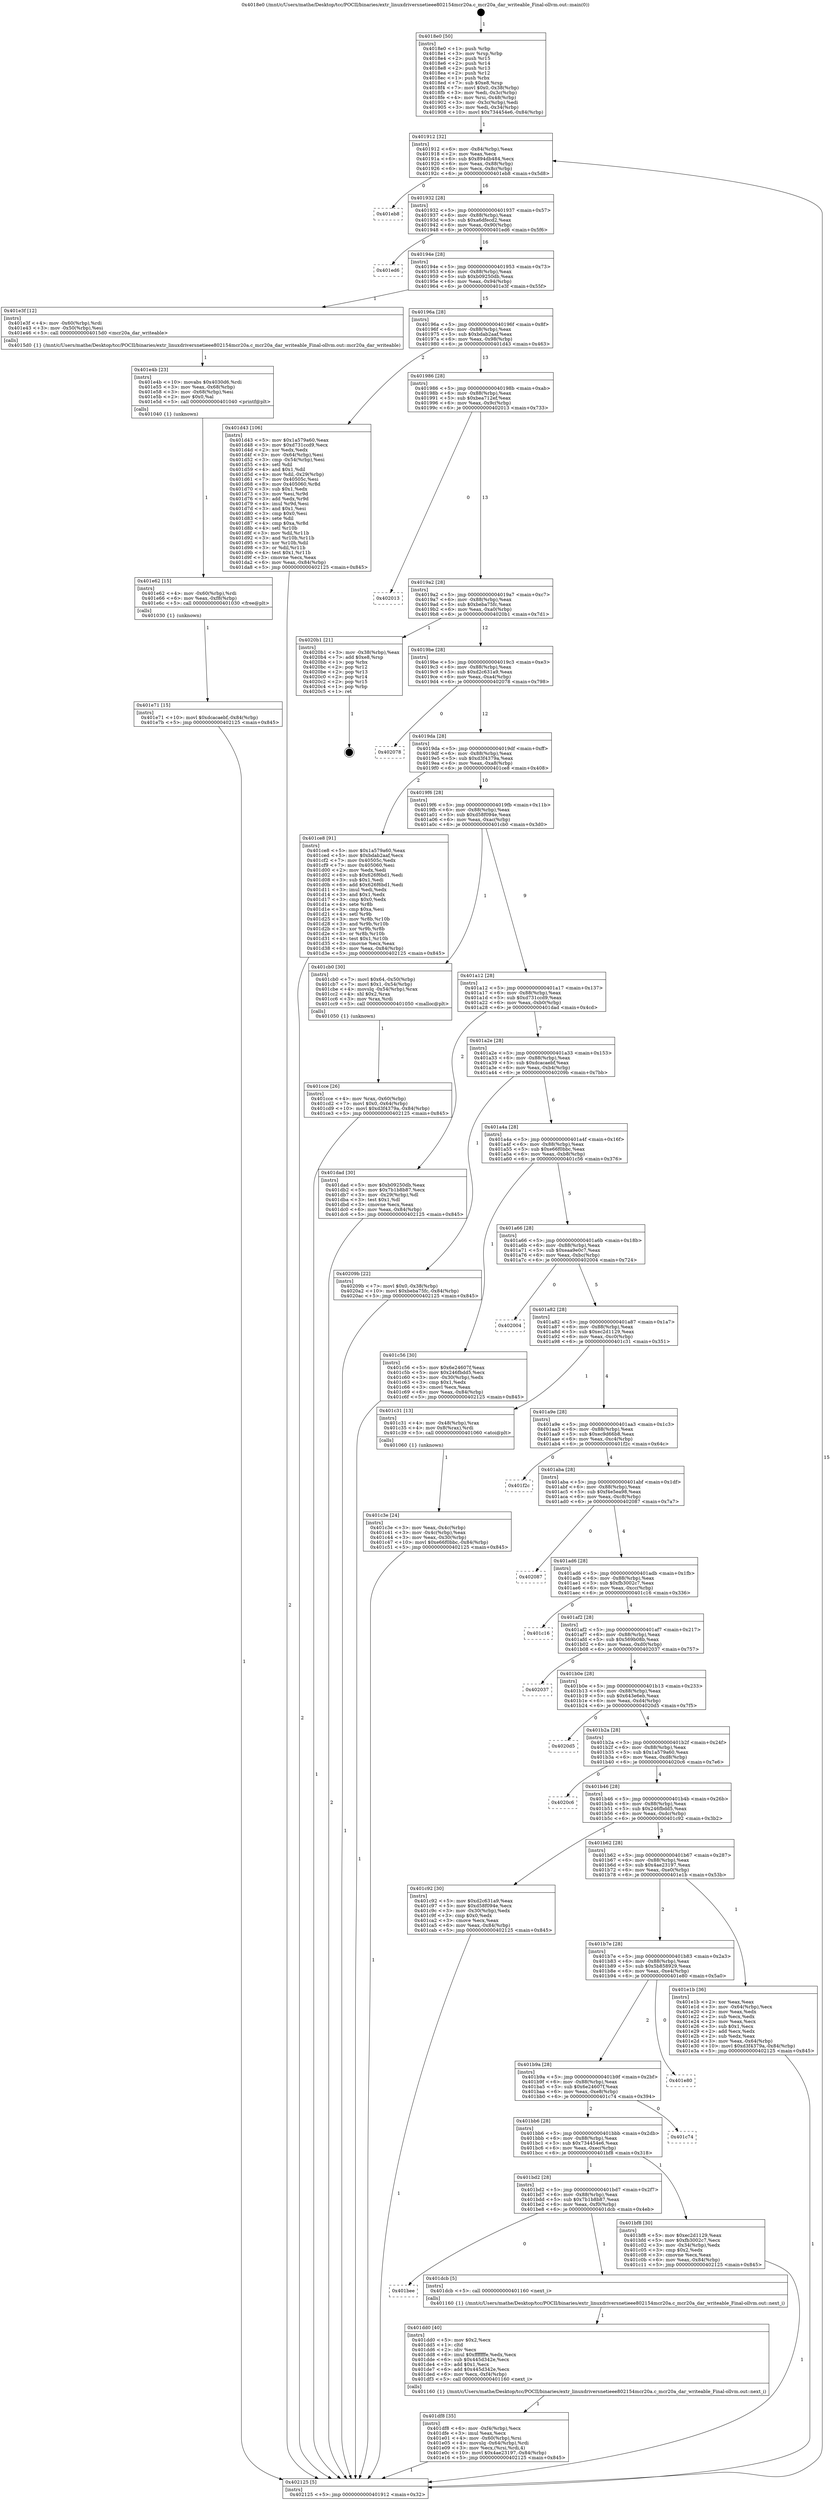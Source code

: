 digraph "0x4018e0" {
  label = "0x4018e0 (/mnt/c/Users/mathe/Desktop/tcc/POCII/binaries/extr_linuxdriversnetieee802154mcr20a.c_mcr20a_dar_writeable_Final-ollvm.out::main(0))"
  labelloc = "t"
  node[shape=record]

  Entry [label="",width=0.3,height=0.3,shape=circle,fillcolor=black,style=filled]
  "0x401912" [label="{
     0x401912 [32]\l
     | [instrs]\l
     &nbsp;&nbsp;0x401912 \<+6\>: mov -0x84(%rbp),%eax\l
     &nbsp;&nbsp;0x401918 \<+2\>: mov %eax,%ecx\l
     &nbsp;&nbsp;0x40191a \<+6\>: sub $0x894db484,%ecx\l
     &nbsp;&nbsp;0x401920 \<+6\>: mov %eax,-0x88(%rbp)\l
     &nbsp;&nbsp;0x401926 \<+6\>: mov %ecx,-0x8c(%rbp)\l
     &nbsp;&nbsp;0x40192c \<+6\>: je 0000000000401eb8 \<main+0x5d8\>\l
  }"]
  "0x401eb8" [label="{
     0x401eb8\l
  }", style=dashed]
  "0x401932" [label="{
     0x401932 [28]\l
     | [instrs]\l
     &nbsp;&nbsp;0x401932 \<+5\>: jmp 0000000000401937 \<main+0x57\>\l
     &nbsp;&nbsp;0x401937 \<+6\>: mov -0x88(%rbp),%eax\l
     &nbsp;&nbsp;0x40193d \<+5\>: sub $0xa6dfecd2,%eax\l
     &nbsp;&nbsp;0x401942 \<+6\>: mov %eax,-0x90(%rbp)\l
     &nbsp;&nbsp;0x401948 \<+6\>: je 0000000000401ed6 \<main+0x5f6\>\l
  }"]
  Exit [label="",width=0.3,height=0.3,shape=circle,fillcolor=black,style=filled,peripheries=2]
  "0x401ed6" [label="{
     0x401ed6\l
  }", style=dashed]
  "0x40194e" [label="{
     0x40194e [28]\l
     | [instrs]\l
     &nbsp;&nbsp;0x40194e \<+5\>: jmp 0000000000401953 \<main+0x73\>\l
     &nbsp;&nbsp;0x401953 \<+6\>: mov -0x88(%rbp),%eax\l
     &nbsp;&nbsp;0x401959 \<+5\>: sub $0xb09250db,%eax\l
     &nbsp;&nbsp;0x40195e \<+6\>: mov %eax,-0x94(%rbp)\l
     &nbsp;&nbsp;0x401964 \<+6\>: je 0000000000401e3f \<main+0x55f\>\l
  }"]
  "0x401e71" [label="{
     0x401e71 [15]\l
     | [instrs]\l
     &nbsp;&nbsp;0x401e71 \<+10\>: movl $0xdcacaebf,-0x84(%rbp)\l
     &nbsp;&nbsp;0x401e7b \<+5\>: jmp 0000000000402125 \<main+0x845\>\l
  }"]
  "0x401e3f" [label="{
     0x401e3f [12]\l
     | [instrs]\l
     &nbsp;&nbsp;0x401e3f \<+4\>: mov -0x60(%rbp),%rdi\l
     &nbsp;&nbsp;0x401e43 \<+3\>: mov -0x50(%rbp),%esi\l
     &nbsp;&nbsp;0x401e46 \<+5\>: call 00000000004015d0 \<mcr20a_dar_writeable\>\l
     | [calls]\l
     &nbsp;&nbsp;0x4015d0 \{1\} (/mnt/c/Users/mathe/Desktop/tcc/POCII/binaries/extr_linuxdriversnetieee802154mcr20a.c_mcr20a_dar_writeable_Final-ollvm.out::mcr20a_dar_writeable)\l
  }"]
  "0x40196a" [label="{
     0x40196a [28]\l
     | [instrs]\l
     &nbsp;&nbsp;0x40196a \<+5\>: jmp 000000000040196f \<main+0x8f\>\l
     &nbsp;&nbsp;0x40196f \<+6\>: mov -0x88(%rbp),%eax\l
     &nbsp;&nbsp;0x401975 \<+5\>: sub $0xbdab2aaf,%eax\l
     &nbsp;&nbsp;0x40197a \<+6\>: mov %eax,-0x98(%rbp)\l
     &nbsp;&nbsp;0x401980 \<+6\>: je 0000000000401d43 \<main+0x463\>\l
  }"]
  "0x401e62" [label="{
     0x401e62 [15]\l
     | [instrs]\l
     &nbsp;&nbsp;0x401e62 \<+4\>: mov -0x60(%rbp),%rdi\l
     &nbsp;&nbsp;0x401e66 \<+6\>: mov %eax,-0xf8(%rbp)\l
     &nbsp;&nbsp;0x401e6c \<+5\>: call 0000000000401030 \<free@plt\>\l
     | [calls]\l
     &nbsp;&nbsp;0x401030 \{1\} (unknown)\l
  }"]
  "0x401d43" [label="{
     0x401d43 [106]\l
     | [instrs]\l
     &nbsp;&nbsp;0x401d43 \<+5\>: mov $0x1a579a60,%eax\l
     &nbsp;&nbsp;0x401d48 \<+5\>: mov $0xd731ccd9,%ecx\l
     &nbsp;&nbsp;0x401d4d \<+2\>: xor %edx,%edx\l
     &nbsp;&nbsp;0x401d4f \<+3\>: mov -0x64(%rbp),%esi\l
     &nbsp;&nbsp;0x401d52 \<+3\>: cmp -0x54(%rbp),%esi\l
     &nbsp;&nbsp;0x401d55 \<+4\>: setl %dil\l
     &nbsp;&nbsp;0x401d59 \<+4\>: and $0x1,%dil\l
     &nbsp;&nbsp;0x401d5d \<+4\>: mov %dil,-0x29(%rbp)\l
     &nbsp;&nbsp;0x401d61 \<+7\>: mov 0x40505c,%esi\l
     &nbsp;&nbsp;0x401d68 \<+8\>: mov 0x405060,%r8d\l
     &nbsp;&nbsp;0x401d70 \<+3\>: sub $0x1,%edx\l
     &nbsp;&nbsp;0x401d73 \<+3\>: mov %esi,%r9d\l
     &nbsp;&nbsp;0x401d76 \<+3\>: add %edx,%r9d\l
     &nbsp;&nbsp;0x401d79 \<+4\>: imul %r9d,%esi\l
     &nbsp;&nbsp;0x401d7d \<+3\>: and $0x1,%esi\l
     &nbsp;&nbsp;0x401d80 \<+3\>: cmp $0x0,%esi\l
     &nbsp;&nbsp;0x401d83 \<+4\>: sete %dil\l
     &nbsp;&nbsp;0x401d87 \<+4\>: cmp $0xa,%r8d\l
     &nbsp;&nbsp;0x401d8b \<+4\>: setl %r10b\l
     &nbsp;&nbsp;0x401d8f \<+3\>: mov %dil,%r11b\l
     &nbsp;&nbsp;0x401d92 \<+3\>: and %r10b,%r11b\l
     &nbsp;&nbsp;0x401d95 \<+3\>: xor %r10b,%dil\l
     &nbsp;&nbsp;0x401d98 \<+3\>: or %dil,%r11b\l
     &nbsp;&nbsp;0x401d9b \<+4\>: test $0x1,%r11b\l
     &nbsp;&nbsp;0x401d9f \<+3\>: cmovne %ecx,%eax\l
     &nbsp;&nbsp;0x401da2 \<+6\>: mov %eax,-0x84(%rbp)\l
     &nbsp;&nbsp;0x401da8 \<+5\>: jmp 0000000000402125 \<main+0x845\>\l
  }"]
  "0x401986" [label="{
     0x401986 [28]\l
     | [instrs]\l
     &nbsp;&nbsp;0x401986 \<+5\>: jmp 000000000040198b \<main+0xab\>\l
     &nbsp;&nbsp;0x40198b \<+6\>: mov -0x88(%rbp),%eax\l
     &nbsp;&nbsp;0x401991 \<+5\>: sub $0xbea712ef,%eax\l
     &nbsp;&nbsp;0x401996 \<+6\>: mov %eax,-0x9c(%rbp)\l
     &nbsp;&nbsp;0x40199c \<+6\>: je 0000000000402013 \<main+0x733\>\l
  }"]
  "0x401e4b" [label="{
     0x401e4b [23]\l
     | [instrs]\l
     &nbsp;&nbsp;0x401e4b \<+10\>: movabs $0x4030d6,%rdi\l
     &nbsp;&nbsp;0x401e55 \<+3\>: mov %eax,-0x68(%rbp)\l
     &nbsp;&nbsp;0x401e58 \<+3\>: mov -0x68(%rbp),%esi\l
     &nbsp;&nbsp;0x401e5b \<+2\>: mov $0x0,%al\l
     &nbsp;&nbsp;0x401e5d \<+5\>: call 0000000000401040 \<printf@plt\>\l
     | [calls]\l
     &nbsp;&nbsp;0x401040 \{1\} (unknown)\l
  }"]
  "0x402013" [label="{
     0x402013\l
  }", style=dashed]
  "0x4019a2" [label="{
     0x4019a2 [28]\l
     | [instrs]\l
     &nbsp;&nbsp;0x4019a2 \<+5\>: jmp 00000000004019a7 \<main+0xc7\>\l
     &nbsp;&nbsp;0x4019a7 \<+6\>: mov -0x88(%rbp),%eax\l
     &nbsp;&nbsp;0x4019ad \<+5\>: sub $0xbeba75fc,%eax\l
     &nbsp;&nbsp;0x4019b2 \<+6\>: mov %eax,-0xa0(%rbp)\l
     &nbsp;&nbsp;0x4019b8 \<+6\>: je 00000000004020b1 \<main+0x7d1\>\l
  }"]
  "0x401df8" [label="{
     0x401df8 [35]\l
     | [instrs]\l
     &nbsp;&nbsp;0x401df8 \<+6\>: mov -0xf4(%rbp),%ecx\l
     &nbsp;&nbsp;0x401dfe \<+3\>: imul %eax,%ecx\l
     &nbsp;&nbsp;0x401e01 \<+4\>: mov -0x60(%rbp),%rsi\l
     &nbsp;&nbsp;0x401e05 \<+4\>: movslq -0x64(%rbp),%rdi\l
     &nbsp;&nbsp;0x401e09 \<+3\>: mov %ecx,(%rsi,%rdi,4)\l
     &nbsp;&nbsp;0x401e0c \<+10\>: movl $0x4ae23197,-0x84(%rbp)\l
     &nbsp;&nbsp;0x401e16 \<+5\>: jmp 0000000000402125 \<main+0x845\>\l
  }"]
  "0x4020b1" [label="{
     0x4020b1 [21]\l
     | [instrs]\l
     &nbsp;&nbsp;0x4020b1 \<+3\>: mov -0x38(%rbp),%eax\l
     &nbsp;&nbsp;0x4020b4 \<+7\>: add $0xe8,%rsp\l
     &nbsp;&nbsp;0x4020bb \<+1\>: pop %rbx\l
     &nbsp;&nbsp;0x4020bc \<+2\>: pop %r12\l
     &nbsp;&nbsp;0x4020be \<+2\>: pop %r13\l
     &nbsp;&nbsp;0x4020c0 \<+2\>: pop %r14\l
     &nbsp;&nbsp;0x4020c2 \<+2\>: pop %r15\l
     &nbsp;&nbsp;0x4020c4 \<+1\>: pop %rbp\l
     &nbsp;&nbsp;0x4020c5 \<+1\>: ret\l
  }"]
  "0x4019be" [label="{
     0x4019be [28]\l
     | [instrs]\l
     &nbsp;&nbsp;0x4019be \<+5\>: jmp 00000000004019c3 \<main+0xe3\>\l
     &nbsp;&nbsp;0x4019c3 \<+6\>: mov -0x88(%rbp),%eax\l
     &nbsp;&nbsp;0x4019c9 \<+5\>: sub $0xd2c631a9,%eax\l
     &nbsp;&nbsp;0x4019ce \<+6\>: mov %eax,-0xa4(%rbp)\l
     &nbsp;&nbsp;0x4019d4 \<+6\>: je 0000000000402078 \<main+0x798\>\l
  }"]
  "0x401dd0" [label="{
     0x401dd0 [40]\l
     | [instrs]\l
     &nbsp;&nbsp;0x401dd0 \<+5\>: mov $0x2,%ecx\l
     &nbsp;&nbsp;0x401dd5 \<+1\>: cltd\l
     &nbsp;&nbsp;0x401dd6 \<+2\>: idiv %ecx\l
     &nbsp;&nbsp;0x401dd8 \<+6\>: imul $0xfffffffe,%edx,%ecx\l
     &nbsp;&nbsp;0x401dde \<+6\>: sub $0x445d342e,%ecx\l
     &nbsp;&nbsp;0x401de4 \<+3\>: add $0x1,%ecx\l
     &nbsp;&nbsp;0x401de7 \<+6\>: add $0x445d342e,%ecx\l
     &nbsp;&nbsp;0x401ded \<+6\>: mov %ecx,-0xf4(%rbp)\l
     &nbsp;&nbsp;0x401df3 \<+5\>: call 0000000000401160 \<next_i\>\l
     | [calls]\l
     &nbsp;&nbsp;0x401160 \{1\} (/mnt/c/Users/mathe/Desktop/tcc/POCII/binaries/extr_linuxdriversnetieee802154mcr20a.c_mcr20a_dar_writeable_Final-ollvm.out::next_i)\l
  }"]
  "0x402078" [label="{
     0x402078\l
  }", style=dashed]
  "0x4019da" [label="{
     0x4019da [28]\l
     | [instrs]\l
     &nbsp;&nbsp;0x4019da \<+5\>: jmp 00000000004019df \<main+0xff\>\l
     &nbsp;&nbsp;0x4019df \<+6\>: mov -0x88(%rbp),%eax\l
     &nbsp;&nbsp;0x4019e5 \<+5\>: sub $0xd3f4379a,%eax\l
     &nbsp;&nbsp;0x4019ea \<+6\>: mov %eax,-0xa8(%rbp)\l
     &nbsp;&nbsp;0x4019f0 \<+6\>: je 0000000000401ce8 \<main+0x408\>\l
  }"]
  "0x401bee" [label="{
     0x401bee\l
  }", style=dashed]
  "0x401ce8" [label="{
     0x401ce8 [91]\l
     | [instrs]\l
     &nbsp;&nbsp;0x401ce8 \<+5\>: mov $0x1a579a60,%eax\l
     &nbsp;&nbsp;0x401ced \<+5\>: mov $0xbdab2aaf,%ecx\l
     &nbsp;&nbsp;0x401cf2 \<+7\>: mov 0x40505c,%edx\l
     &nbsp;&nbsp;0x401cf9 \<+7\>: mov 0x405060,%esi\l
     &nbsp;&nbsp;0x401d00 \<+2\>: mov %edx,%edi\l
     &nbsp;&nbsp;0x401d02 \<+6\>: sub $0x626f6bd1,%edi\l
     &nbsp;&nbsp;0x401d08 \<+3\>: sub $0x1,%edi\l
     &nbsp;&nbsp;0x401d0b \<+6\>: add $0x626f6bd1,%edi\l
     &nbsp;&nbsp;0x401d11 \<+3\>: imul %edi,%edx\l
     &nbsp;&nbsp;0x401d14 \<+3\>: and $0x1,%edx\l
     &nbsp;&nbsp;0x401d17 \<+3\>: cmp $0x0,%edx\l
     &nbsp;&nbsp;0x401d1a \<+4\>: sete %r8b\l
     &nbsp;&nbsp;0x401d1e \<+3\>: cmp $0xa,%esi\l
     &nbsp;&nbsp;0x401d21 \<+4\>: setl %r9b\l
     &nbsp;&nbsp;0x401d25 \<+3\>: mov %r8b,%r10b\l
     &nbsp;&nbsp;0x401d28 \<+3\>: and %r9b,%r10b\l
     &nbsp;&nbsp;0x401d2b \<+3\>: xor %r9b,%r8b\l
     &nbsp;&nbsp;0x401d2e \<+3\>: or %r8b,%r10b\l
     &nbsp;&nbsp;0x401d31 \<+4\>: test $0x1,%r10b\l
     &nbsp;&nbsp;0x401d35 \<+3\>: cmovne %ecx,%eax\l
     &nbsp;&nbsp;0x401d38 \<+6\>: mov %eax,-0x84(%rbp)\l
     &nbsp;&nbsp;0x401d3e \<+5\>: jmp 0000000000402125 \<main+0x845\>\l
  }"]
  "0x4019f6" [label="{
     0x4019f6 [28]\l
     | [instrs]\l
     &nbsp;&nbsp;0x4019f6 \<+5\>: jmp 00000000004019fb \<main+0x11b\>\l
     &nbsp;&nbsp;0x4019fb \<+6\>: mov -0x88(%rbp),%eax\l
     &nbsp;&nbsp;0x401a01 \<+5\>: sub $0xd58f094e,%eax\l
     &nbsp;&nbsp;0x401a06 \<+6\>: mov %eax,-0xac(%rbp)\l
     &nbsp;&nbsp;0x401a0c \<+6\>: je 0000000000401cb0 \<main+0x3d0\>\l
  }"]
  "0x401dcb" [label="{
     0x401dcb [5]\l
     | [instrs]\l
     &nbsp;&nbsp;0x401dcb \<+5\>: call 0000000000401160 \<next_i\>\l
     | [calls]\l
     &nbsp;&nbsp;0x401160 \{1\} (/mnt/c/Users/mathe/Desktop/tcc/POCII/binaries/extr_linuxdriversnetieee802154mcr20a.c_mcr20a_dar_writeable_Final-ollvm.out::next_i)\l
  }"]
  "0x401cb0" [label="{
     0x401cb0 [30]\l
     | [instrs]\l
     &nbsp;&nbsp;0x401cb0 \<+7\>: movl $0x64,-0x50(%rbp)\l
     &nbsp;&nbsp;0x401cb7 \<+7\>: movl $0x1,-0x54(%rbp)\l
     &nbsp;&nbsp;0x401cbe \<+4\>: movslq -0x54(%rbp),%rax\l
     &nbsp;&nbsp;0x401cc2 \<+4\>: shl $0x2,%rax\l
     &nbsp;&nbsp;0x401cc6 \<+3\>: mov %rax,%rdi\l
     &nbsp;&nbsp;0x401cc9 \<+5\>: call 0000000000401050 \<malloc@plt\>\l
     | [calls]\l
     &nbsp;&nbsp;0x401050 \{1\} (unknown)\l
  }"]
  "0x401a12" [label="{
     0x401a12 [28]\l
     | [instrs]\l
     &nbsp;&nbsp;0x401a12 \<+5\>: jmp 0000000000401a17 \<main+0x137\>\l
     &nbsp;&nbsp;0x401a17 \<+6\>: mov -0x88(%rbp),%eax\l
     &nbsp;&nbsp;0x401a1d \<+5\>: sub $0xd731ccd9,%eax\l
     &nbsp;&nbsp;0x401a22 \<+6\>: mov %eax,-0xb0(%rbp)\l
     &nbsp;&nbsp;0x401a28 \<+6\>: je 0000000000401dad \<main+0x4cd\>\l
  }"]
  "0x401cce" [label="{
     0x401cce [26]\l
     | [instrs]\l
     &nbsp;&nbsp;0x401cce \<+4\>: mov %rax,-0x60(%rbp)\l
     &nbsp;&nbsp;0x401cd2 \<+7\>: movl $0x0,-0x64(%rbp)\l
     &nbsp;&nbsp;0x401cd9 \<+10\>: movl $0xd3f4379a,-0x84(%rbp)\l
     &nbsp;&nbsp;0x401ce3 \<+5\>: jmp 0000000000402125 \<main+0x845\>\l
  }"]
  "0x401dad" [label="{
     0x401dad [30]\l
     | [instrs]\l
     &nbsp;&nbsp;0x401dad \<+5\>: mov $0xb09250db,%eax\l
     &nbsp;&nbsp;0x401db2 \<+5\>: mov $0x7b1b8b87,%ecx\l
     &nbsp;&nbsp;0x401db7 \<+3\>: mov -0x29(%rbp),%dl\l
     &nbsp;&nbsp;0x401dba \<+3\>: test $0x1,%dl\l
     &nbsp;&nbsp;0x401dbd \<+3\>: cmovne %ecx,%eax\l
     &nbsp;&nbsp;0x401dc0 \<+6\>: mov %eax,-0x84(%rbp)\l
     &nbsp;&nbsp;0x401dc6 \<+5\>: jmp 0000000000402125 \<main+0x845\>\l
  }"]
  "0x401a2e" [label="{
     0x401a2e [28]\l
     | [instrs]\l
     &nbsp;&nbsp;0x401a2e \<+5\>: jmp 0000000000401a33 \<main+0x153\>\l
     &nbsp;&nbsp;0x401a33 \<+6\>: mov -0x88(%rbp),%eax\l
     &nbsp;&nbsp;0x401a39 \<+5\>: sub $0xdcacaebf,%eax\l
     &nbsp;&nbsp;0x401a3e \<+6\>: mov %eax,-0xb4(%rbp)\l
     &nbsp;&nbsp;0x401a44 \<+6\>: je 000000000040209b \<main+0x7bb\>\l
  }"]
  "0x401c3e" [label="{
     0x401c3e [24]\l
     | [instrs]\l
     &nbsp;&nbsp;0x401c3e \<+3\>: mov %eax,-0x4c(%rbp)\l
     &nbsp;&nbsp;0x401c41 \<+3\>: mov -0x4c(%rbp),%eax\l
     &nbsp;&nbsp;0x401c44 \<+3\>: mov %eax,-0x30(%rbp)\l
     &nbsp;&nbsp;0x401c47 \<+10\>: movl $0xe66f0bbc,-0x84(%rbp)\l
     &nbsp;&nbsp;0x401c51 \<+5\>: jmp 0000000000402125 \<main+0x845\>\l
  }"]
  "0x40209b" [label="{
     0x40209b [22]\l
     | [instrs]\l
     &nbsp;&nbsp;0x40209b \<+7\>: movl $0x0,-0x38(%rbp)\l
     &nbsp;&nbsp;0x4020a2 \<+10\>: movl $0xbeba75fc,-0x84(%rbp)\l
     &nbsp;&nbsp;0x4020ac \<+5\>: jmp 0000000000402125 \<main+0x845\>\l
  }"]
  "0x401a4a" [label="{
     0x401a4a [28]\l
     | [instrs]\l
     &nbsp;&nbsp;0x401a4a \<+5\>: jmp 0000000000401a4f \<main+0x16f\>\l
     &nbsp;&nbsp;0x401a4f \<+6\>: mov -0x88(%rbp),%eax\l
     &nbsp;&nbsp;0x401a55 \<+5\>: sub $0xe66f0bbc,%eax\l
     &nbsp;&nbsp;0x401a5a \<+6\>: mov %eax,-0xb8(%rbp)\l
     &nbsp;&nbsp;0x401a60 \<+6\>: je 0000000000401c56 \<main+0x376\>\l
  }"]
  "0x4018e0" [label="{
     0x4018e0 [50]\l
     | [instrs]\l
     &nbsp;&nbsp;0x4018e0 \<+1\>: push %rbp\l
     &nbsp;&nbsp;0x4018e1 \<+3\>: mov %rsp,%rbp\l
     &nbsp;&nbsp;0x4018e4 \<+2\>: push %r15\l
     &nbsp;&nbsp;0x4018e6 \<+2\>: push %r14\l
     &nbsp;&nbsp;0x4018e8 \<+2\>: push %r13\l
     &nbsp;&nbsp;0x4018ea \<+2\>: push %r12\l
     &nbsp;&nbsp;0x4018ec \<+1\>: push %rbx\l
     &nbsp;&nbsp;0x4018ed \<+7\>: sub $0xe8,%rsp\l
     &nbsp;&nbsp;0x4018f4 \<+7\>: movl $0x0,-0x38(%rbp)\l
     &nbsp;&nbsp;0x4018fb \<+3\>: mov %edi,-0x3c(%rbp)\l
     &nbsp;&nbsp;0x4018fe \<+4\>: mov %rsi,-0x48(%rbp)\l
     &nbsp;&nbsp;0x401902 \<+3\>: mov -0x3c(%rbp),%edi\l
     &nbsp;&nbsp;0x401905 \<+3\>: mov %edi,-0x34(%rbp)\l
     &nbsp;&nbsp;0x401908 \<+10\>: movl $0x734454e6,-0x84(%rbp)\l
  }"]
  "0x401c56" [label="{
     0x401c56 [30]\l
     | [instrs]\l
     &nbsp;&nbsp;0x401c56 \<+5\>: mov $0x6e24607f,%eax\l
     &nbsp;&nbsp;0x401c5b \<+5\>: mov $0x246fbdd5,%ecx\l
     &nbsp;&nbsp;0x401c60 \<+3\>: mov -0x30(%rbp),%edx\l
     &nbsp;&nbsp;0x401c63 \<+3\>: cmp $0x1,%edx\l
     &nbsp;&nbsp;0x401c66 \<+3\>: cmovl %ecx,%eax\l
     &nbsp;&nbsp;0x401c69 \<+6\>: mov %eax,-0x84(%rbp)\l
     &nbsp;&nbsp;0x401c6f \<+5\>: jmp 0000000000402125 \<main+0x845\>\l
  }"]
  "0x401a66" [label="{
     0x401a66 [28]\l
     | [instrs]\l
     &nbsp;&nbsp;0x401a66 \<+5\>: jmp 0000000000401a6b \<main+0x18b\>\l
     &nbsp;&nbsp;0x401a6b \<+6\>: mov -0x88(%rbp),%eax\l
     &nbsp;&nbsp;0x401a71 \<+5\>: sub $0xeaa9e0c7,%eax\l
     &nbsp;&nbsp;0x401a76 \<+6\>: mov %eax,-0xbc(%rbp)\l
     &nbsp;&nbsp;0x401a7c \<+6\>: je 0000000000402004 \<main+0x724\>\l
  }"]
  "0x402125" [label="{
     0x402125 [5]\l
     | [instrs]\l
     &nbsp;&nbsp;0x402125 \<+5\>: jmp 0000000000401912 \<main+0x32\>\l
  }"]
  "0x402004" [label="{
     0x402004\l
  }", style=dashed]
  "0x401a82" [label="{
     0x401a82 [28]\l
     | [instrs]\l
     &nbsp;&nbsp;0x401a82 \<+5\>: jmp 0000000000401a87 \<main+0x1a7\>\l
     &nbsp;&nbsp;0x401a87 \<+6\>: mov -0x88(%rbp),%eax\l
     &nbsp;&nbsp;0x401a8d \<+5\>: sub $0xec2d1129,%eax\l
     &nbsp;&nbsp;0x401a92 \<+6\>: mov %eax,-0xc0(%rbp)\l
     &nbsp;&nbsp;0x401a98 \<+6\>: je 0000000000401c31 \<main+0x351\>\l
  }"]
  "0x401bd2" [label="{
     0x401bd2 [28]\l
     | [instrs]\l
     &nbsp;&nbsp;0x401bd2 \<+5\>: jmp 0000000000401bd7 \<main+0x2f7\>\l
     &nbsp;&nbsp;0x401bd7 \<+6\>: mov -0x88(%rbp),%eax\l
     &nbsp;&nbsp;0x401bdd \<+5\>: sub $0x7b1b8b87,%eax\l
     &nbsp;&nbsp;0x401be2 \<+6\>: mov %eax,-0xf0(%rbp)\l
     &nbsp;&nbsp;0x401be8 \<+6\>: je 0000000000401dcb \<main+0x4eb\>\l
  }"]
  "0x401c31" [label="{
     0x401c31 [13]\l
     | [instrs]\l
     &nbsp;&nbsp;0x401c31 \<+4\>: mov -0x48(%rbp),%rax\l
     &nbsp;&nbsp;0x401c35 \<+4\>: mov 0x8(%rax),%rdi\l
     &nbsp;&nbsp;0x401c39 \<+5\>: call 0000000000401060 \<atoi@plt\>\l
     | [calls]\l
     &nbsp;&nbsp;0x401060 \{1\} (unknown)\l
  }"]
  "0x401a9e" [label="{
     0x401a9e [28]\l
     | [instrs]\l
     &nbsp;&nbsp;0x401a9e \<+5\>: jmp 0000000000401aa3 \<main+0x1c3\>\l
     &nbsp;&nbsp;0x401aa3 \<+6\>: mov -0x88(%rbp),%eax\l
     &nbsp;&nbsp;0x401aa9 \<+5\>: sub $0xec9d66b8,%eax\l
     &nbsp;&nbsp;0x401aae \<+6\>: mov %eax,-0xc4(%rbp)\l
     &nbsp;&nbsp;0x401ab4 \<+6\>: je 0000000000401f2c \<main+0x64c\>\l
  }"]
  "0x401bf8" [label="{
     0x401bf8 [30]\l
     | [instrs]\l
     &nbsp;&nbsp;0x401bf8 \<+5\>: mov $0xec2d1129,%eax\l
     &nbsp;&nbsp;0x401bfd \<+5\>: mov $0xfb3002c7,%ecx\l
     &nbsp;&nbsp;0x401c02 \<+3\>: mov -0x34(%rbp),%edx\l
     &nbsp;&nbsp;0x401c05 \<+3\>: cmp $0x2,%edx\l
     &nbsp;&nbsp;0x401c08 \<+3\>: cmovne %ecx,%eax\l
     &nbsp;&nbsp;0x401c0b \<+6\>: mov %eax,-0x84(%rbp)\l
     &nbsp;&nbsp;0x401c11 \<+5\>: jmp 0000000000402125 \<main+0x845\>\l
  }"]
  "0x401f2c" [label="{
     0x401f2c\l
  }", style=dashed]
  "0x401aba" [label="{
     0x401aba [28]\l
     | [instrs]\l
     &nbsp;&nbsp;0x401aba \<+5\>: jmp 0000000000401abf \<main+0x1df\>\l
     &nbsp;&nbsp;0x401abf \<+6\>: mov -0x88(%rbp),%eax\l
     &nbsp;&nbsp;0x401ac5 \<+5\>: sub $0xf4e5ea98,%eax\l
     &nbsp;&nbsp;0x401aca \<+6\>: mov %eax,-0xc8(%rbp)\l
     &nbsp;&nbsp;0x401ad0 \<+6\>: je 0000000000402087 \<main+0x7a7\>\l
  }"]
  "0x401bb6" [label="{
     0x401bb6 [28]\l
     | [instrs]\l
     &nbsp;&nbsp;0x401bb6 \<+5\>: jmp 0000000000401bbb \<main+0x2db\>\l
     &nbsp;&nbsp;0x401bbb \<+6\>: mov -0x88(%rbp),%eax\l
     &nbsp;&nbsp;0x401bc1 \<+5\>: sub $0x734454e6,%eax\l
     &nbsp;&nbsp;0x401bc6 \<+6\>: mov %eax,-0xec(%rbp)\l
     &nbsp;&nbsp;0x401bcc \<+6\>: je 0000000000401bf8 \<main+0x318\>\l
  }"]
  "0x402087" [label="{
     0x402087\l
  }", style=dashed]
  "0x401ad6" [label="{
     0x401ad6 [28]\l
     | [instrs]\l
     &nbsp;&nbsp;0x401ad6 \<+5\>: jmp 0000000000401adb \<main+0x1fb\>\l
     &nbsp;&nbsp;0x401adb \<+6\>: mov -0x88(%rbp),%eax\l
     &nbsp;&nbsp;0x401ae1 \<+5\>: sub $0xfb3002c7,%eax\l
     &nbsp;&nbsp;0x401ae6 \<+6\>: mov %eax,-0xcc(%rbp)\l
     &nbsp;&nbsp;0x401aec \<+6\>: je 0000000000401c16 \<main+0x336\>\l
  }"]
  "0x401c74" [label="{
     0x401c74\l
  }", style=dashed]
  "0x401c16" [label="{
     0x401c16\l
  }", style=dashed]
  "0x401af2" [label="{
     0x401af2 [28]\l
     | [instrs]\l
     &nbsp;&nbsp;0x401af2 \<+5\>: jmp 0000000000401af7 \<main+0x217\>\l
     &nbsp;&nbsp;0x401af7 \<+6\>: mov -0x88(%rbp),%eax\l
     &nbsp;&nbsp;0x401afd \<+5\>: sub $0x569b08b,%eax\l
     &nbsp;&nbsp;0x401b02 \<+6\>: mov %eax,-0xd0(%rbp)\l
     &nbsp;&nbsp;0x401b08 \<+6\>: je 0000000000402037 \<main+0x757\>\l
  }"]
  "0x401b9a" [label="{
     0x401b9a [28]\l
     | [instrs]\l
     &nbsp;&nbsp;0x401b9a \<+5\>: jmp 0000000000401b9f \<main+0x2bf\>\l
     &nbsp;&nbsp;0x401b9f \<+6\>: mov -0x88(%rbp),%eax\l
     &nbsp;&nbsp;0x401ba5 \<+5\>: sub $0x6e24607f,%eax\l
     &nbsp;&nbsp;0x401baa \<+6\>: mov %eax,-0xe8(%rbp)\l
     &nbsp;&nbsp;0x401bb0 \<+6\>: je 0000000000401c74 \<main+0x394\>\l
  }"]
  "0x402037" [label="{
     0x402037\l
  }", style=dashed]
  "0x401b0e" [label="{
     0x401b0e [28]\l
     | [instrs]\l
     &nbsp;&nbsp;0x401b0e \<+5\>: jmp 0000000000401b13 \<main+0x233\>\l
     &nbsp;&nbsp;0x401b13 \<+6\>: mov -0x88(%rbp),%eax\l
     &nbsp;&nbsp;0x401b19 \<+5\>: sub $0x643e6eb,%eax\l
     &nbsp;&nbsp;0x401b1e \<+6\>: mov %eax,-0xd4(%rbp)\l
     &nbsp;&nbsp;0x401b24 \<+6\>: je 00000000004020d5 \<main+0x7f5\>\l
  }"]
  "0x401e80" [label="{
     0x401e80\l
  }", style=dashed]
  "0x4020d5" [label="{
     0x4020d5\l
  }", style=dashed]
  "0x401b2a" [label="{
     0x401b2a [28]\l
     | [instrs]\l
     &nbsp;&nbsp;0x401b2a \<+5\>: jmp 0000000000401b2f \<main+0x24f\>\l
     &nbsp;&nbsp;0x401b2f \<+6\>: mov -0x88(%rbp),%eax\l
     &nbsp;&nbsp;0x401b35 \<+5\>: sub $0x1a579a60,%eax\l
     &nbsp;&nbsp;0x401b3a \<+6\>: mov %eax,-0xd8(%rbp)\l
     &nbsp;&nbsp;0x401b40 \<+6\>: je 00000000004020c6 \<main+0x7e6\>\l
  }"]
  "0x401b7e" [label="{
     0x401b7e [28]\l
     | [instrs]\l
     &nbsp;&nbsp;0x401b7e \<+5\>: jmp 0000000000401b83 \<main+0x2a3\>\l
     &nbsp;&nbsp;0x401b83 \<+6\>: mov -0x88(%rbp),%eax\l
     &nbsp;&nbsp;0x401b89 \<+5\>: sub $0x5b858929,%eax\l
     &nbsp;&nbsp;0x401b8e \<+6\>: mov %eax,-0xe4(%rbp)\l
     &nbsp;&nbsp;0x401b94 \<+6\>: je 0000000000401e80 \<main+0x5a0\>\l
  }"]
  "0x4020c6" [label="{
     0x4020c6\l
  }", style=dashed]
  "0x401b46" [label="{
     0x401b46 [28]\l
     | [instrs]\l
     &nbsp;&nbsp;0x401b46 \<+5\>: jmp 0000000000401b4b \<main+0x26b\>\l
     &nbsp;&nbsp;0x401b4b \<+6\>: mov -0x88(%rbp),%eax\l
     &nbsp;&nbsp;0x401b51 \<+5\>: sub $0x246fbdd5,%eax\l
     &nbsp;&nbsp;0x401b56 \<+6\>: mov %eax,-0xdc(%rbp)\l
     &nbsp;&nbsp;0x401b5c \<+6\>: je 0000000000401c92 \<main+0x3b2\>\l
  }"]
  "0x401e1b" [label="{
     0x401e1b [36]\l
     | [instrs]\l
     &nbsp;&nbsp;0x401e1b \<+2\>: xor %eax,%eax\l
     &nbsp;&nbsp;0x401e1d \<+3\>: mov -0x64(%rbp),%ecx\l
     &nbsp;&nbsp;0x401e20 \<+2\>: mov %eax,%edx\l
     &nbsp;&nbsp;0x401e22 \<+2\>: sub %ecx,%edx\l
     &nbsp;&nbsp;0x401e24 \<+2\>: mov %eax,%ecx\l
     &nbsp;&nbsp;0x401e26 \<+3\>: sub $0x1,%ecx\l
     &nbsp;&nbsp;0x401e29 \<+2\>: add %ecx,%edx\l
     &nbsp;&nbsp;0x401e2b \<+2\>: sub %edx,%eax\l
     &nbsp;&nbsp;0x401e2d \<+3\>: mov %eax,-0x64(%rbp)\l
     &nbsp;&nbsp;0x401e30 \<+10\>: movl $0xd3f4379a,-0x84(%rbp)\l
     &nbsp;&nbsp;0x401e3a \<+5\>: jmp 0000000000402125 \<main+0x845\>\l
  }"]
  "0x401c92" [label="{
     0x401c92 [30]\l
     | [instrs]\l
     &nbsp;&nbsp;0x401c92 \<+5\>: mov $0xd2c631a9,%eax\l
     &nbsp;&nbsp;0x401c97 \<+5\>: mov $0xd58f094e,%ecx\l
     &nbsp;&nbsp;0x401c9c \<+3\>: mov -0x30(%rbp),%edx\l
     &nbsp;&nbsp;0x401c9f \<+3\>: cmp $0x0,%edx\l
     &nbsp;&nbsp;0x401ca2 \<+3\>: cmove %ecx,%eax\l
     &nbsp;&nbsp;0x401ca5 \<+6\>: mov %eax,-0x84(%rbp)\l
     &nbsp;&nbsp;0x401cab \<+5\>: jmp 0000000000402125 \<main+0x845\>\l
  }"]
  "0x401b62" [label="{
     0x401b62 [28]\l
     | [instrs]\l
     &nbsp;&nbsp;0x401b62 \<+5\>: jmp 0000000000401b67 \<main+0x287\>\l
     &nbsp;&nbsp;0x401b67 \<+6\>: mov -0x88(%rbp),%eax\l
     &nbsp;&nbsp;0x401b6d \<+5\>: sub $0x4ae23197,%eax\l
     &nbsp;&nbsp;0x401b72 \<+6\>: mov %eax,-0xe0(%rbp)\l
     &nbsp;&nbsp;0x401b78 \<+6\>: je 0000000000401e1b \<main+0x53b\>\l
  }"]
  Entry -> "0x4018e0" [label=" 1"]
  "0x401912" -> "0x401eb8" [label=" 0"]
  "0x401912" -> "0x401932" [label=" 16"]
  "0x4020b1" -> Exit [label=" 1"]
  "0x401932" -> "0x401ed6" [label=" 0"]
  "0x401932" -> "0x40194e" [label=" 16"]
  "0x40209b" -> "0x402125" [label=" 1"]
  "0x40194e" -> "0x401e3f" [label=" 1"]
  "0x40194e" -> "0x40196a" [label=" 15"]
  "0x401e71" -> "0x402125" [label=" 1"]
  "0x40196a" -> "0x401d43" [label=" 2"]
  "0x40196a" -> "0x401986" [label=" 13"]
  "0x401e62" -> "0x401e71" [label=" 1"]
  "0x401986" -> "0x402013" [label=" 0"]
  "0x401986" -> "0x4019a2" [label=" 13"]
  "0x401e4b" -> "0x401e62" [label=" 1"]
  "0x4019a2" -> "0x4020b1" [label=" 1"]
  "0x4019a2" -> "0x4019be" [label=" 12"]
  "0x401e3f" -> "0x401e4b" [label=" 1"]
  "0x4019be" -> "0x402078" [label=" 0"]
  "0x4019be" -> "0x4019da" [label=" 12"]
  "0x401e1b" -> "0x402125" [label=" 1"]
  "0x4019da" -> "0x401ce8" [label=" 2"]
  "0x4019da" -> "0x4019f6" [label=" 10"]
  "0x401df8" -> "0x402125" [label=" 1"]
  "0x4019f6" -> "0x401cb0" [label=" 1"]
  "0x4019f6" -> "0x401a12" [label=" 9"]
  "0x401dd0" -> "0x401df8" [label=" 1"]
  "0x401a12" -> "0x401dad" [label=" 2"]
  "0x401a12" -> "0x401a2e" [label=" 7"]
  "0x401bd2" -> "0x401bee" [label=" 0"]
  "0x401a2e" -> "0x40209b" [label=" 1"]
  "0x401a2e" -> "0x401a4a" [label=" 6"]
  "0x401bd2" -> "0x401dcb" [label=" 1"]
  "0x401a4a" -> "0x401c56" [label=" 1"]
  "0x401a4a" -> "0x401a66" [label=" 5"]
  "0x401dcb" -> "0x401dd0" [label=" 1"]
  "0x401a66" -> "0x402004" [label=" 0"]
  "0x401a66" -> "0x401a82" [label=" 5"]
  "0x401dad" -> "0x402125" [label=" 2"]
  "0x401a82" -> "0x401c31" [label=" 1"]
  "0x401a82" -> "0x401a9e" [label=" 4"]
  "0x401d43" -> "0x402125" [label=" 2"]
  "0x401a9e" -> "0x401f2c" [label=" 0"]
  "0x401a9e" -> "0x401aba" [label=" 4"]
  "0x401ce8" -> "0x402125" [label=" 2"]
  "0x401aba" -> "0x402087" [label=" 0"]
  "0x401aba" -> "0x401ad6" [label=" 4"]
  "0x401cb0" -> "0x401cce" [label=" 1"]
  "0x401ad6" -> "0x401c16" [label=" 0"]
  "0x401ad6" -> "0x401af2" [label=" 4"]
  "0x401c92" -> "0x402125" [label=" 1"]
  "0x401af2" -> "0x402037" [label=" 0"]
  "0x401af2" -> "0x401b0e" [label=" 4"]
  "0x401c3e" -> "0x402125" [label=" 1"]
  "0x401b0e" -> "0x4020d5" [label=" 0"]
  "0x401b0e" -> "0x401b2a" [label=" 4"]
  "0x401c31" -> "0x401c3e" [label=" 1"]
  "0x401b2a" -> "0x4020c6" [label=" 0"]
  "0x401b2a" -> "0x401b46" [label=" 4"]
  "0x4018e0" -> "0x401912" [label=" 1"]
  "0x401b46" -> "0x401c92" [label=" 1"]
  "0x401b46" -> "0x401b62" [label=" 3"]
  "0x401bf8" -> "0x402125" [label=" 1"]
  "0x401b62" -> "0x401e1b" [label=" 1"]
  "0x401b62" -> "0x401b7e" [label=" 2"]
  "0x402125" -> "0x401912" [label=" 15"]
  "0x401b7e" -> "0x401e80" [label=" 0"]
  "0x401b7e" -> "0x401b9a" [label=" 2"]
  "0x401c56" -> "0x402125" [label=" 1"]
  "0x401b9a" -> "0x401c74" [label=" 0"]
  "0x401b9a" -> "0x401bb6" [label=" 2"]
  "0x401cce" -> "0x402125" [label=" 1"]
  "0x401bb6" -> "0x401bf8" [label=" 1"]
  "0x401bb6" -> "0x401bd2" [label=" 1"]
}
